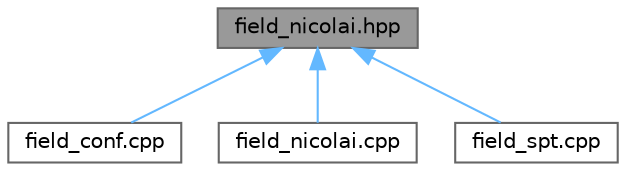 digraph "field_nicolai.hpp"
{
 // LATEX_PDF_SIZE
  bgcolor="transparent";
  edge [fontname=Helvetica,fontsize=10,labelfontname=Helvetica,labelfontsize=10];
  node [fontname=Helvetica,fontsize=10,shape=box,height=0.2,width=0.4];
  Node1 [id="Node000001",label="field_nicolai.hpp",height=0.2,width=0.4,color="gray40", fillcolor="grey60", style="filled", fontcolor="black",tooltip="Definition of the classes associated with Nicolai map."];
  Node1 -> Node2 [id="edge1_Node000001_Node000002",dir="back",color="steelblue1",style="solid",tooltip=" "];
  Node2 [id="Node000002",label="field_conf.cpp",height=0.2,width=0.4,color="grey40", fillcolor="white", style="filled",URL="$field__conf_8cpp.html",tooltip="Execute the NR method and Compute sign of determinant."];
  Node1 -> Node3 [id="edge2_Node000001_Node000003",dir="back",color="steelblue1",style="solid",tooltip=" "];
  Node3 [id="Node000003",label="field_nicolai.cpp",height=0.2,width=0.4,color="grey40", fillcolor="white", style="filled",URL="$field__nicolai_8cpp.html",tooltip="Definition of the classes associated with Nicolai map."];
  Node1 -> Node4 [id="edge3_Node000001_Node000004",dir="back",color="steelblue1",style="solid",tooltip=" "];
  Node4 [id="Node000004",label="field_spt.cpp",height=0.2,width=0.4,color="grey40", fillcolor="white", style="filled",URL="$field__spt_8cpp.html",tooltip="Definition of the methods, Scalar::superpotential and Scalar::superpotential_nr in the case of SuperP..."];
}
